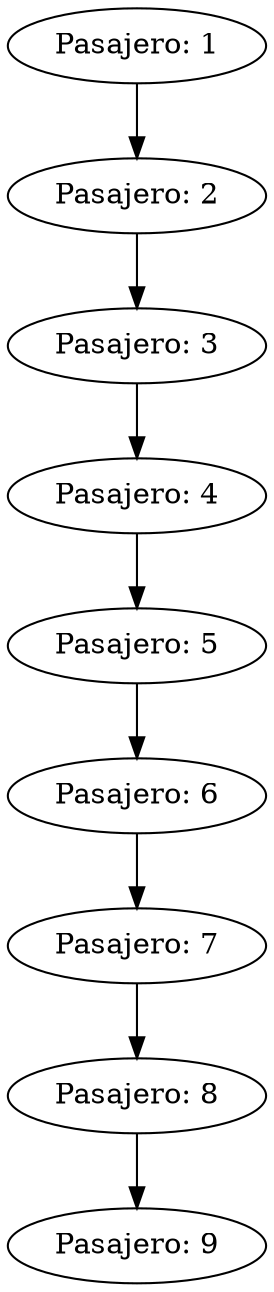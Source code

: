 digraph lista{
nodo1853716468[label="Pasajero: 1"];
nodo1853716468->nodo1881499275;
nodo1881499275[label="Pasajero: 2"];
nodo1881499275->nodo369188098;
nodo369188098[label="Pasajero: 3"];
nodo369188098->nodo131803396;
nodo131803396[label="Pasajero: 4"];
nodo131803396->nodo43789532;
nodo43789532[label="Pasajero: 5"];
nodo43789532->nodo1498809146;
nodo1498809146[label="Pasajero: 6"];
nodo1498809146->nodo1159969887;
nodo1159969887[label="Pasajero: 7"];
nodo1159969887->nodo468594422;
nodo468594422[label="Pasajero: 8"];
nodo468594422->nodo2029460379;
nodo2029460379[label="Pasajero: 9"];

}
